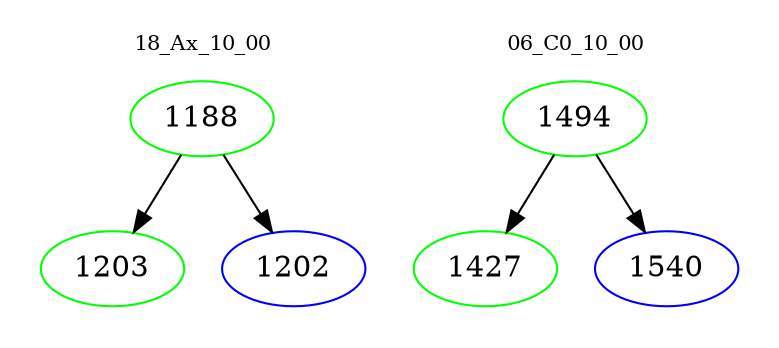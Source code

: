 digraph{
subgraph cluster_0 {
color = white
label = "18_Ax_10_00";
fontsize=10;
T0_1188 [label="1188", color="green"]
T0_1188 -> T0_1203 [color="black"]
T0_1203 [label="1203", color="green"]
T0_1188 -> T0_1202 [color="black"]
T0_1202 [label="1202", color="blue"]
}
subgraph cluster_1 {
color = white
label = "06_C0_10_00";
fontsize=10;
T1_1494 [label="1494", color="green"]
T1_1494 -> T1_1427 [color="black"]
T1_1427 [label="1427", color="green"]
T1_1494 -> T1_1540 [color="black"]
T1_1540 [label="1540", color="blue"]
}
}
